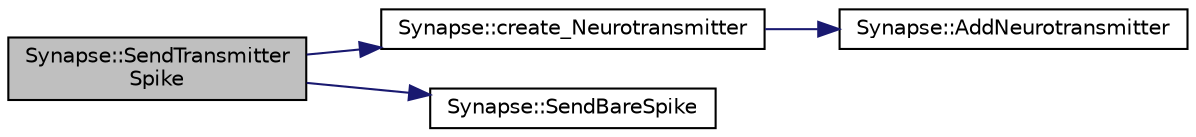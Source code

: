 digraph "Synapse::SendTransmitterSpike"
{
  edge [fontname="Helvetica",fontsize="10",labelfontname="Helvetica",labelfontsize="10"];
  node [fontname="Helvetica",fontsize="10",shape=record];
  rankdir="LR";
  Node1 [label="Synapse::SendTransmitter\lSpike",height=0.2,width=0.4,color="black", fillcolor="grey75", style="filled", fontcolor="black"];
  Node1 -> Node2 [color="midnightblue",fontsize="10",style="solid",fontname="Helvetica"];
  Node2 [label="Synapse::create_Neurotransmitter",height=0.2,width=0.4,color="black", fillcolor="white", style="filled",URL="$class_synapse.html#a9932c381baebf810dd2f7ad3175e475f"];
  Node2 -> Node3 [color="midnightblue",fontsize="10",style="solid",fontname="Helvetica"];
  Node3 [label="Synapse::AddNeurotransmitter",height=0.2,width=0.4,color="black", fillcolor="white", style="filled",URL="$class_synapse.html#a58533a55c6aaa237c3362de8b9737121"];
  Node1 -> Node4 [color="midnightblue",fontsize="10",style="solid",fontname="Helvetica"];
  Node4 [label="Synapse::SendBareSpike",height=0.2,width=0.4,color="black", fillcolor="white", style="filled",URL="$class_synapse.html#ad0d174cf444811d0bbd158cb81c8a489"];
}
